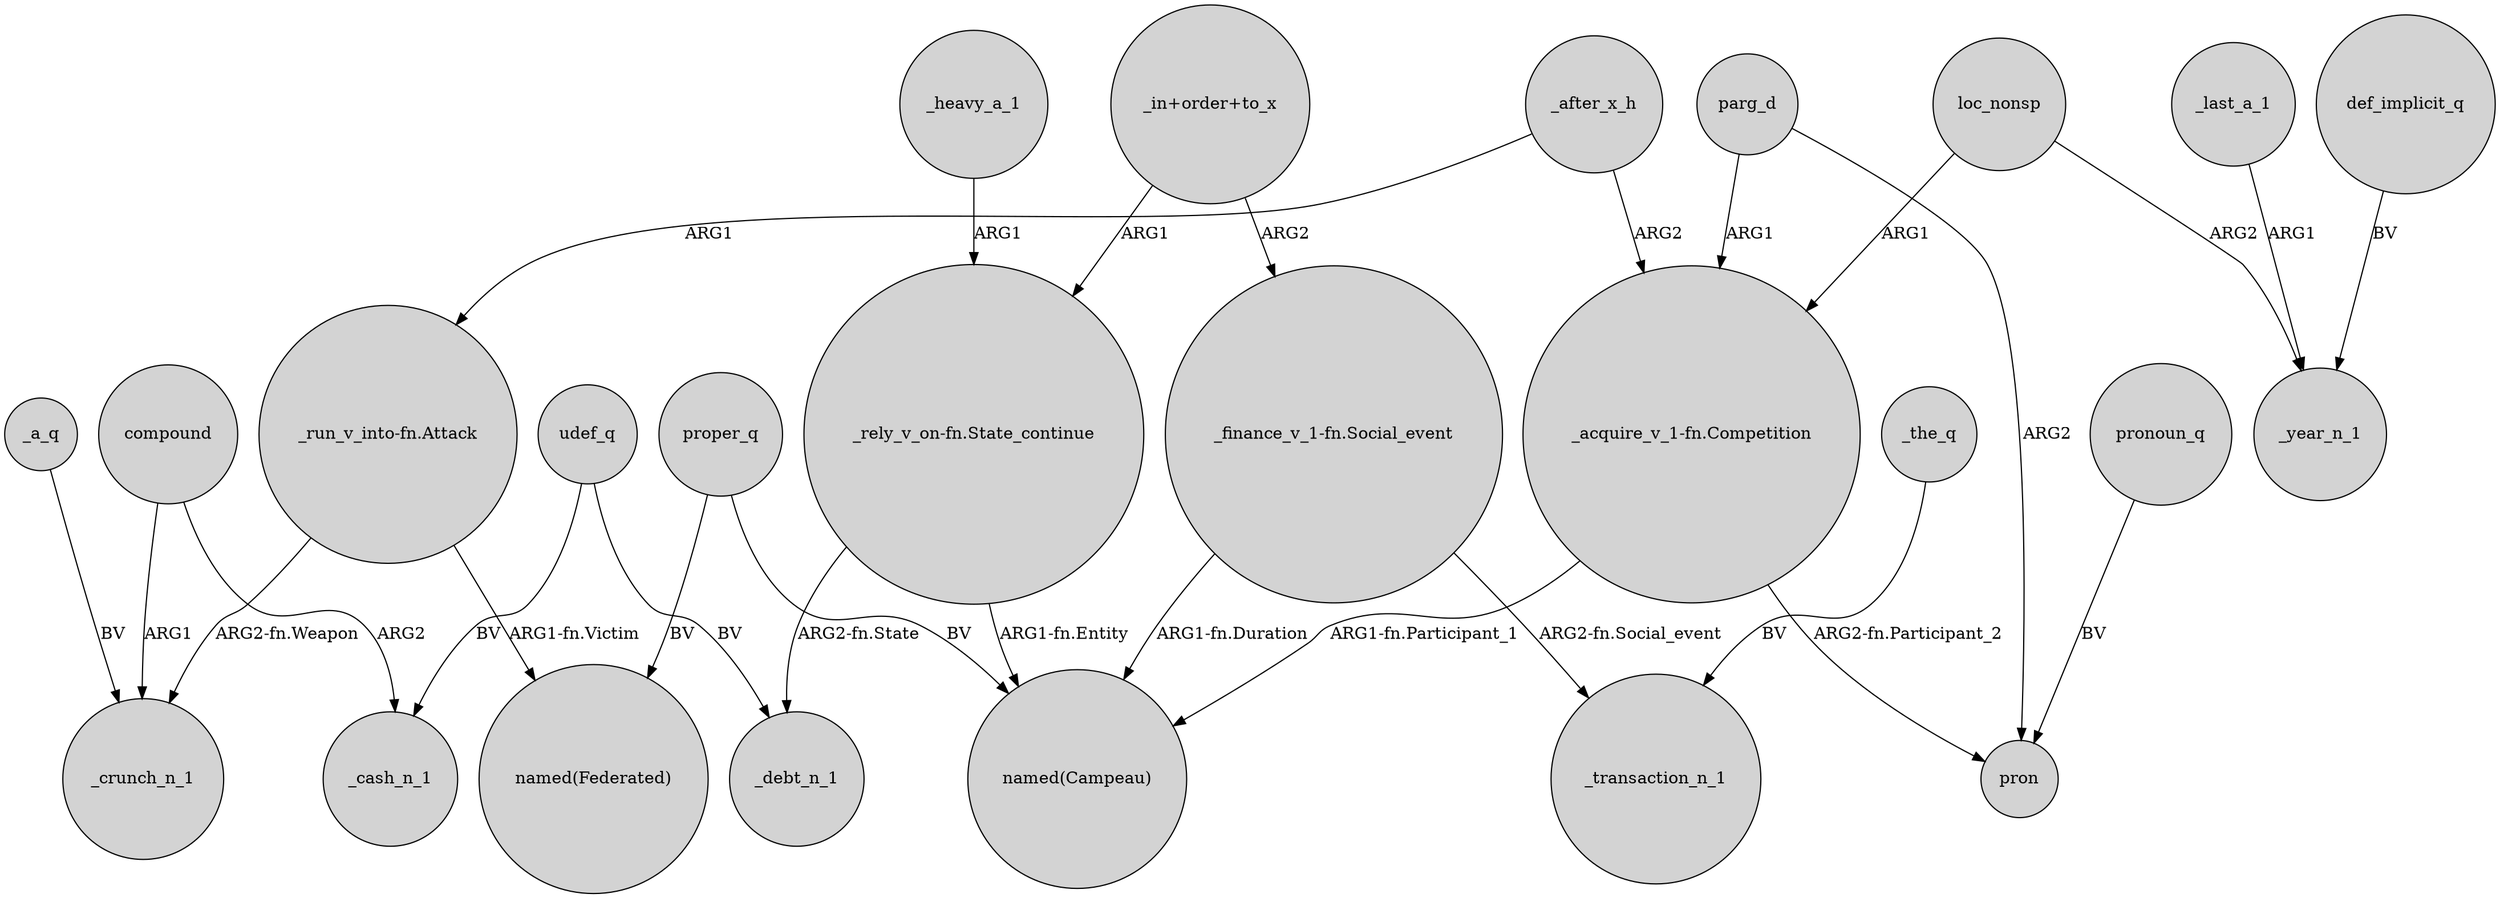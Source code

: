 digraph {
	node [shape=circle style=filled]
	udef_q -> _cash_n_1 [label=BV]
	proper_q -> "named(Campeau)" [label=BV]
	"_acquire_v_1-fn.Competition" -> pron [label="ARG2-fn.Participant_2"]
	compound -> _cash_n_1 [label=ARG2]
	_heavy_a_1 -> "_rely_v_on-fn.State_continue" [label=ARG1]
	def_implicit_q -> _year_n_1 [label=BV]
	"_finance_v_1-fn.Social_event" -> "named(Campeau)" [label="ARG1-fn.Duration"]
	_after_x_h -> "_run_v_into-fn.Attack" [label=ARG1]
	proper_q -> "named(Federated)" [label=BV]
	parg_d -> pron [label=ARG2]
	_a_q -> _crunch_n_1 [label=BV]
	"_rely_v_on-fn.State_continue" -> "named(Campeau)" [label="ARG1-fn.Entity"]
	compound -> _crunch_n_1 [label=ARG1]
	"_run_v_into-fn.Attack" -> "named(Federated)" [label="ARG1-fn.Victim"]
	loc_nonsp -> _year_n_1 [label=ARG2]
	"_in+order+to_x" -> "_finance_v_1-fn.Social_event" [label=ARG2]
	pronoun_q -> pron [label=BV]
	_the_q -> _transaction_n_1 [label=BV]
	"_run_v_into-fn.Attack" -> _crunch_n_1 [label="ARG2-fn.Weapon"]
	udef_q -> _debt_n_1 [label=BV]
	"_finance_v_1-fn.Social_event" -> _transaction_n_1 [label="ARG2-fn.Social_event"]
	"_acquire_v_1-fn.Competition" -> "named(Campeau)" [label="ARG1-fn.Participant_1"]
	_last_a_1 -> _year_n_1 [label=ARG1]
	"_in+order+to_x" -> "_rely_v_on-fn.State_continue" [label=ARG1]
	"_rely_v_on-fn.State_continue" -> _debt_n_1 [label="ARG2-fn.State"]
	_after_x_h -> "_acquire_v_1-fn.Competition" [label=ARG2]
	parg_d -> "_acquire_v_1-fn.Competition" [label=ARG1]
	loc_nonsp -> "_acquire_v_1-fn.Competition" [label=ARG1]
}
